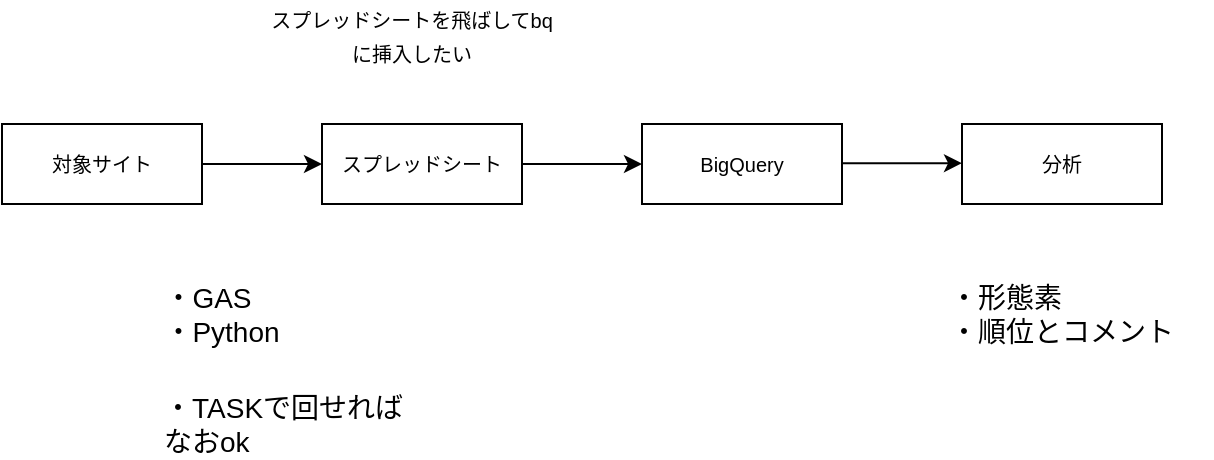 <mxfile>
    <diagram id="kNfNzsfoad-WuswviuF-" name="ページ1">
        <mxGraphModel dx="764" dy="546" grid="1" gridSize="10" guides="1" tooltips="1" connect="1" arrows="1" fold="1" page="1" pageScale="1" pageWidth="827" pageHeight="1169" background="none" math="0" shadow="0">
            <root>
                <mxCell id="0"/>
                <mxCell id="1" parent="0"/>
                <mxCell id="2" value="&lt;font size=&quot;1&quot;&gt;対象サイト&lt;br&gt;&lt;/font&gt;" style="rounded=0;whiteSpace=wrap;html=1;" parent="1" vertex="1">
                    <mxGeometry x="40" y="120" width="100" height="40" as="geometry"/>
                </mxCell>
                <mxCell id="3" value="" style="endArrow=classic;html=1;fontSize=18;" edge="1" parent="1">
                    <mxGeometry width="50" height="50" relative="1" as="geometry">
                        <mxPoint x="140" y="140" as="sourcePoint"/>
                        <mxPoint x="200" y="140" as="targetPoint"/>
                    </mxGeometry>
                </mxCell>
                <mxCell id="5" value="&lt;font size=&quot;1&quot;&gt;スプレッドシート&lt;br&gt;&lt;/font&gt;" style="rounded=0;whiteSpace=wrap;html=1;" vertex="1" parent="1">
                    <mxGeometry x="200" y="120" width="100" height="40" as="geometry"/>
                </mxCell>
                <mxCell id="6" value="" style="endArrow=classic;html=1;fontSize=18;" edge="1" parent="1">
                    <mxGeometry width="50" height="50" relative="1" as="geometry">
                        <mxPoint x="300" y="140" as="sourcePoint"/>
                        <mxPoint x="360" y="140" as="targetPoint"/>
                    </mxGeometry>
                </mxCell>
                <mxCell id="7" value="&lt;font size=&quot;1&quot;&gt;BigQuery&lt;br&gt;&lt;/font&gt;" style="rounded=0;whiteSpace=wrap;html=1;" vertex="1" parent="1">
                    <mxGeometry x="360" y="120" width="100" height="40" as="geometry"/>
                </mxCell>
                <mxCell id="10" value="" style="endArrow=classic;html=1;fontSize=18;" edge="1" parent="1">
                    <mxGeometry width="50" height="50" relative="1" as="geometry">
                        <mxPoint x="460" y="139.58" as="sourcePoint"/>
                        <mxPoint x="520" y="139.58" as="targetPoint"/>
                    </mxGeometry>
                </mxCell>
                <mxCell id="12" value="&lt;font size=&quot;1&quot;&gt;分析&lt;br&gt;&lt;/font&gt;" style="rounded=0;whiteSpace=wrap;html=1;" vertex="1" parent="1">
                    <mxGeometry x="520" y="120" width="100" height="40" as="geometry"/>
                </mxCell>
                <mxCell id="14" value="&lt;div style=&quot;text-align: left&quot;&gt;&lt;span&gt;・GAS&lt;/span&gt;&lt;/div&gt;&lt;div style=&quot;text-align: left&quot;&gt;&lt;span&gt;・Python&lt;/span&gt;&lt;/div&gt;" style="text;html=1;strokeColor=none;fillColor=none;align=center;verticalAlign=middle;whiteSpace=wrap;rounded=0;fontSize=14;" vertex="1" parent="1">
                    <mxGeometry x="110" y="200" width="80" height="30" as="geometry"/>
                </mxCell>
                <mxCell id="15" value="&lt;font style=&quot;font-size: 10px&quot;&gt;スプレッドシートを飛ばしてbqに挿入したい&lt;/font&gt;" style="text;html=1;strokeColor=none;fillColor=none;align=center;verticalAlign=middle;whiteSpace=wrap;rounded=0;fontSize=14;" vertex="1" parent="1">
                    <mxGeometry x="170" y="60" width="150" height="30" as="geometry"/>
                </mxCell>
                <mxCell id="16" value="&lt;div style=&quot;text-align: left&quot;&gt;&lt;span&gt;・形態素&lt;/span&gt;&lt;/div&gt;&lt;div style=&quot;text-align: left&quot;&gt;&lt;span&gt;・順位とコメント&lt;/span&gt;&lt;/div&gt;" style="text;html=1;strokeColor=none;fillColor=none;align=center;verticalAlign=middle;whiteSpace=wrap;rounded=0;fontSize=14;" vertex="1" parent="1">
                    <mxGeometry x="495" y="200" width="150" height="30" as="geometry"/>
                </mxCell>
                <mxCell id="17" value="&lt;div style=&quot;text-align: left&quot;&gt;&lt;span&gt;・TASKで回せればなおok&lt;/span&gt;&lt;/div&gt;" style="text;html=1;strokeColor=none;fillColor=none;align=center;verticalAlign=middle;whiteSpace=wrap;rounded=0;fontSize=14;" vertex="1" parent="1">
                    <mxGeometry x="120" y="260" width="130" height="20" as="geometry"/>
                </mxCell>
            </root>
        </mxGraphModel>
    </diagram>
</mxfile>